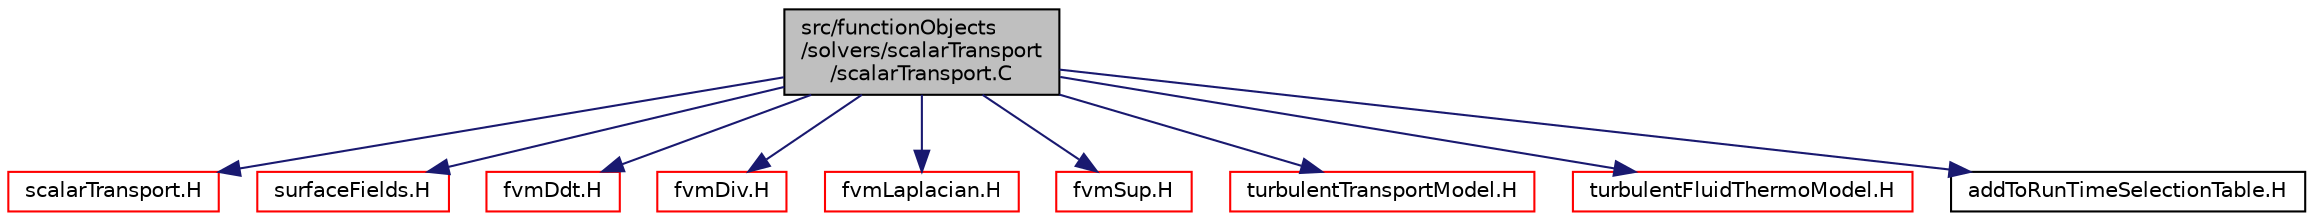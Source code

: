 digraph "src/functionObjects/solvers/scalarTransport/scalarTransport.C"
{
  bgcolor="transparent";
  edge [fontname="Helvetica",fontsize="10",labelfontname="Helvetica",labelfontsize="10"];
  node [fontname="Helvetica",fontsize="10",shape=record];
  Node0 [label="src/functionObjects\l/solvers/scalarTransport\l/scalarTransport.C",height=0.2,width=0.4,color="black", fillcolor="grey75", style="filled", fontcolor="black"];
  Node0 -> Node1 [color="midnightblue",fontsize="10",style="solid",fontname="Helvetica"];
  Node1 [label="scalarTransport.H",height=0.2,width=0.4,color="red",URL="$a04934.html"];
  Node0 -> Node333 [color="midnightblue",fontsize="10",style="solid",fontname="Helvetica"];
  Node333 [label="surfaceFields.H",height=0.2,width=0.4,color="red",URL="$a02897.html",tooltip="Foam::surfaceFields. "];
  Node0 -> Node340 [color="midnightblue",fontsize="10",style="solid",fontname="Helvetica"];
  Node340 [label="fvmDdt.H",height=0.2,width=0.4,color="red",URL="$a03236.html",tooltip="Calulate the matrix for the first temporal derivative. "];
  Node0 -> Node344 [color="midnightblue",fontsize="10",style="solid",fontname="Helvetica"];
  Node344 [label="fvmDiv.H",height=0.2,width=0.4,color="red",URL="$a03242.html",tooltip="Calculate the matrix for the divergence of the given field and flux. "];
  Node0 -> Node346 [color="midnightblue",fontsize="10",style="solid",fontname="Helvetica"];
  Node346 [label="fvmLaplacian.H",height=0.2,width=0.4,color="red",URL="$a03248.html",tooltip="Calculate the matrix for the laplacian of the field. "];
  Node0 -> Node347 [color="midnightblue",fontsize="10",style="solid",fontname="Helvetica"];
  Node347 [label="fvmSup.H",height=0.2,width=0.4,color="red",URL="$a03254.html",tooltip="Calculate the matrix for implicit and explicit sources. "];
  Node0 -> Node350 [color="midnightblue",fontsize="10",style="solid",fontname="Helvetica"];
  Node350 [label="turbulentTransportModel.H",height=0.2,width=0.4,color="red",URL="$a17732.html"];
  Node0 -> Node361 [color="midnightblue",fontsize="10",style="solid",fontname="Helvetica"];
  Node361 [label="turbulentFluidThermoModel.H",height=0.2,width=0.4,color="red",URL="$a17672.html"];
  Node0 -> Node370 [color="midnightblue",fontsize="10",style="solid",fontname="Helvetica"];
  Node370 [label="addToRunTimeSelectionTable.H",height=0.2,width=0.4,color="black",URL="$a09989.html",tooltip="Macros for easy insertion into run-time selection tables. "];
}
